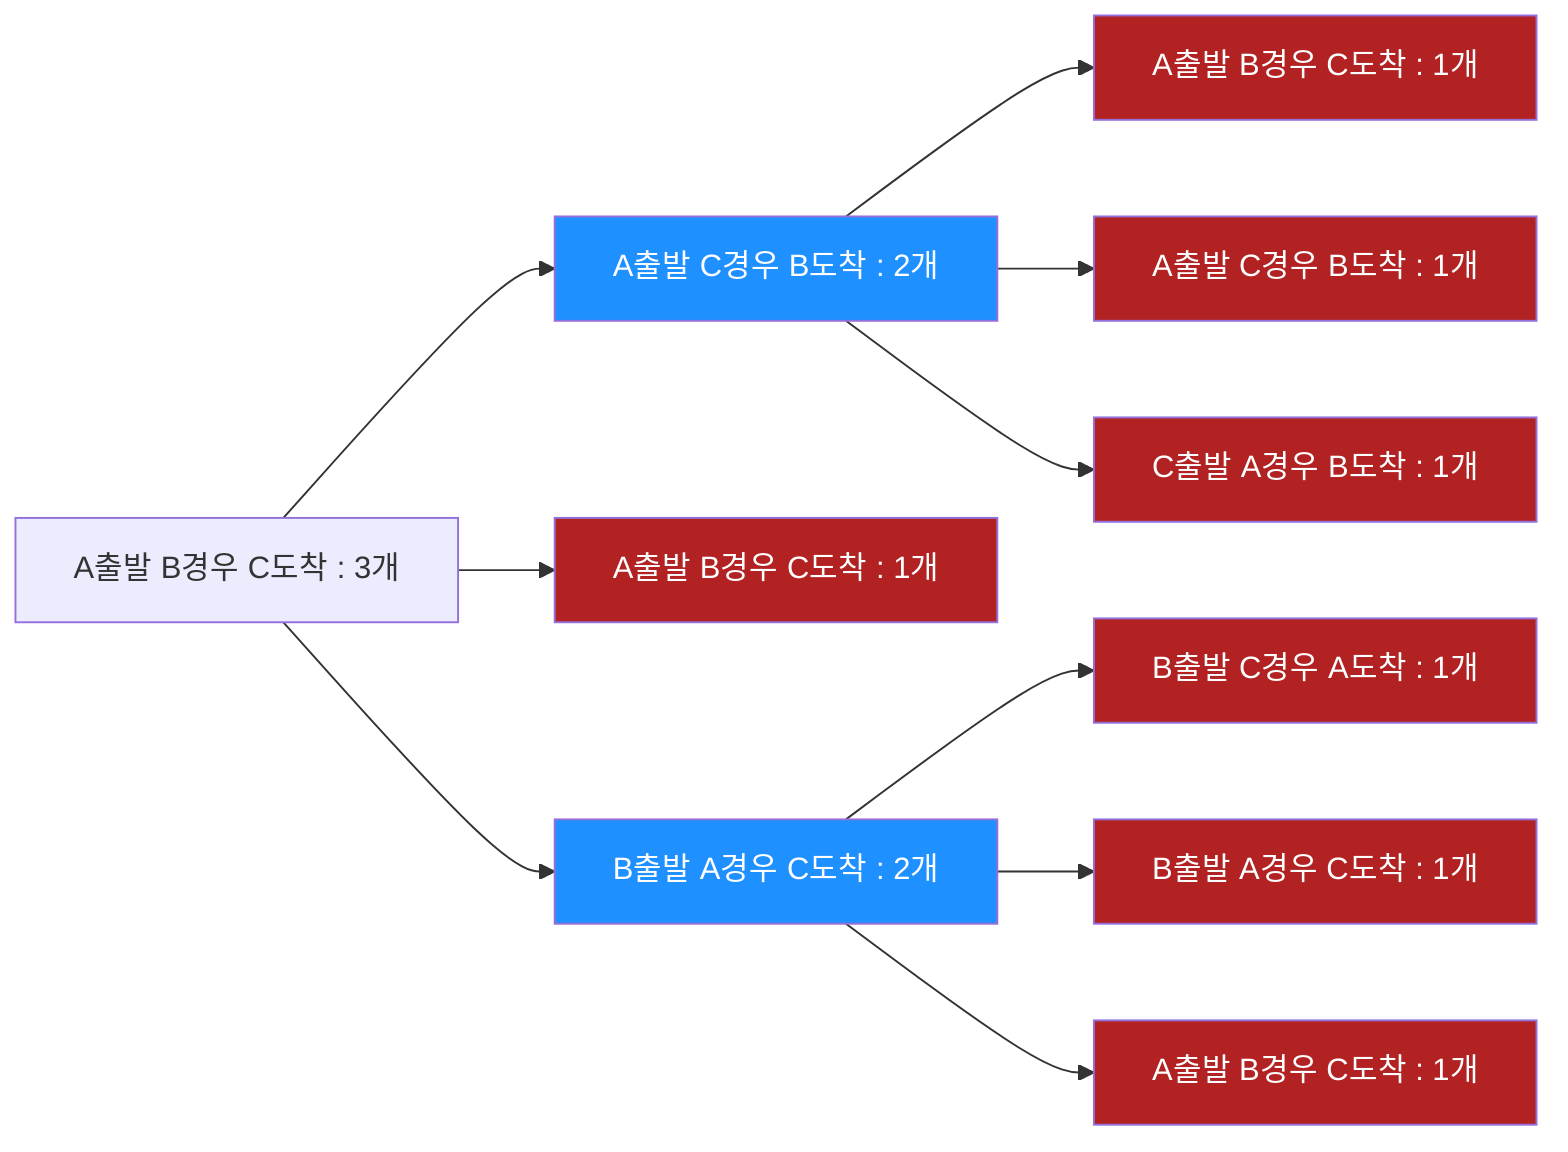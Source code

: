 graph LR
    a[A출발 B경우 C도착 : 3개]
    a --> b[A출발 C경우 B도착 : 2개]
    a --> c[A출발 B경우 C도착 : 1개]
    a --> d[B출발 A경우 C도착 : 2개]
    b --> e[A출발 B경우 C도착 : 1개]
    b --> f[A출발 C경우 B도착 : 1개]
    b --> g[C출발 A경우 B도착 : 1개]
    d --> h[B출발 C경우 A도착 : 1개]
    d --> i[B출발 A경우 C도착 : 1개]
    d --> j[A출발 B경우 C도착 : 1개]

style b fill:dodgerblue,color:white
style d fill:dodgerblue,color:white
style c fill:firebrick,color:white
style e fill:firebrick,color:white
style f fill:firebrick,color:white
style g fill:firebrick,color:white
style h fill:firebrick,color:white
style i fill:firebrick,color:white
style j fill:firebrick,color:white